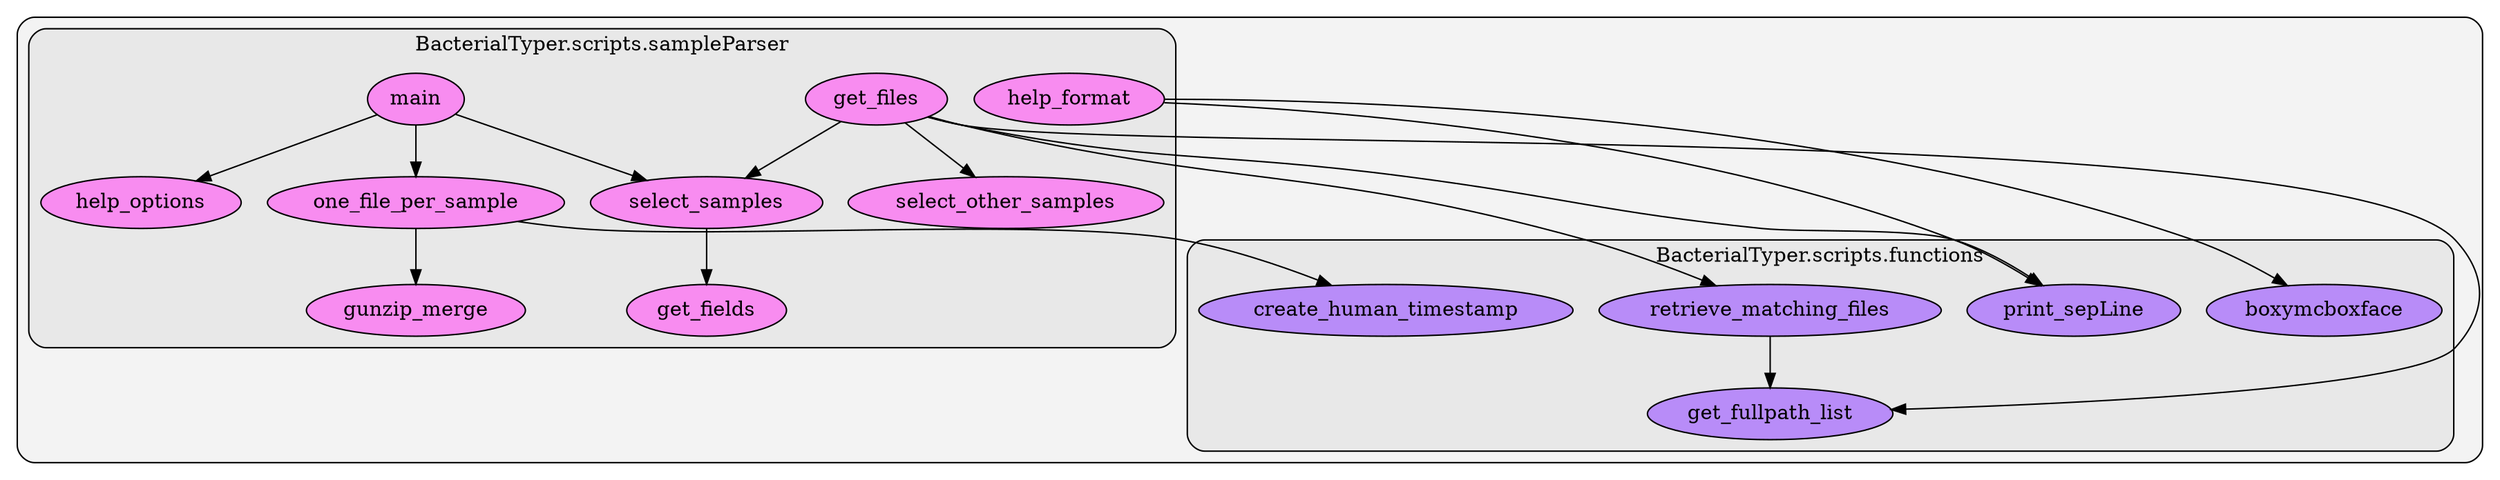 digraph G {
    graph [spilines=ortho, rankdir=TB, clusterrank="local"];
    subgraph cluster_G {

        graph [style="filled,rounded",fillcolor="#80808018", label=""];
        subgraph cluster_BacterialTyper__scripts__functions {

            graph [style="filled,rounded",fillcolor="#80808018", label="BacterialTyper.scripts.functions"];
        }
        subgraph cluster_BacterialTyper__scripts__functions {

            graph [style="filled,rounded",fillcolor="#80808018", label="BacterialTyper.scripts.functions"];
            BacterialTyper__scripts__functions__boxymcboxface [label="boxymcboxface", style="filled", fillcolor="#a365ffb2", fontcolor="#000000", group="33"];
        }
        subgraph cluster_BacterialTyper__scripts__functions {

            graph [style="filled,rounded",fillcolor="#80808018", label="BacterialTyper.scripts.functions"];
        }
        subgraph cluster_BacterialTyper__scripts__functions {

            graph [style="filled,rounded",fillcolor="#80808018", label="BacterialTyper.scripts.functions"];
        }
        subgraph cluster_BacterialTyper__scripts__functions {

            graph [style="filled,rounded",fillcolor="#80808018", label="BacterialTyper.scripts.functions"];
        }
        subgraph cluster_BacterialTyper__scripts__functions {

            graph [style="filled,rounded",fillcolor="#80808018", label="BacterialTyper.scripts.functions"];
        }
        subgraph cluster_BacterialTyper__scripts__functions {

            graph [style="filled,rounded",fillcolor="#80808018", label="BacterialTyper.scripts.functions"];
            BacterialTyper__scripts__functions__create_human_timestamp [label="create_human_timestamp", style="filled", fillcolor="#a365ffb2", fontcolor="#000000", group="33"];
        }
        subgraph cluster_BacterialTyper__scripts__functions {

            graph [style="filled,rounded",fillcolor="#80808018", label="BacterialTyper.scripts.functions"];
        }
        subgraph cluster_BacterialTyper__scripts__functions {

            graph [style="filled,rounded",fillcolor="#80808018", label="BacterialTyper.scripts.functions"];
        }
        subgraph cluster_BacterialTyper__scripts__functions {

            graph [style="filled,rounded",fillcolor="#80808018", label="BacterialTyper.scripts.functions"];
        }
        subgraph cluster_BacterialTyper__scripts__functions {

            graph [style="filled,rounded",fillcolor="#80808018", label="BacterialTyper.scripts.functions"];
        }
        subgraph cluster_BacterialTyper__scripts__functions {

            graph [style="filled,rounded",fillcolor="#80808018", label="BacterialTyper.scripts.functions"];
        }
        subgraph cluster_BacterialTyper__scripts__functions {

            graph [style="filled,rounded",fillcolor="#80808018", label="BacterialTyper.scripts.functions"];
        }
        subgraph cluster_BacterialTyper__scripts__functions {

            graph [style="filled,rounded",fillcolor="#80808018", label="BacterialTyper.scripts.functions"];
        }
        subgraph cluster_BacterialTyper__scripts__functions {

            graph [style="filled,rounded",fillcolor="#80808018", label="BacterialTyper.scripts.functions"];
            BacterialTyper__scripts__functions__get_fullpath_list [label="get_fullpath_list", style="filled", fillcolor="#a365ffb2", fontcolor="#000000", group="33"];
        }
        subgraph cluster_BacterialTyper__scripts__functions {

            graph [style="filled,rounded",fillcolor="#80808018", label="BacterialTyper.scripts.functions"];
        }
        subgraph cluster_BacterialTyper__scripts__functions {

            graph [style="filled,rounded",fillcolor="#80808018", label="BacterialTyper.scripts.functions"];
        }
        subgraph cluster_BacterialTyper__scripts__functions {

            graph [style="filled,rounded",fillcolor="#80808018", label="BacterialTyper.scripts.functions"];
        }
        subgraph cluster_BacterialTyper__scripts__functions {

            graph [style="filled,rounded",fillcolor="#80808018", label="BacterialTyper.scripts.functions"];
        }
        subgraph cluster_BacterialTyper__scripts__functions {

            graph [style="filled,rounded",fillcolor="#80808018", label="BacterialTyper.scripts.functions"];
        }
        subgraph cluster_BacterialTyper__scripts__functions {

            graph [style="filled,rounded",fillcolor="#80808018", label="BacterialTyper.scripts.functions"];
        }
        subgraph cluster_BacterialTyper__scripts__functions {

            graph [style="filled,rounded",fillcolor="#80808018", label="BacterialTyper.scripts.functions"];
        }
        subgraph cluster_BacterialTyper__scripts__functions {

            graph [style="filled,rounded",fillcolor="#80808018", label="BacterialTyper.scripts.functions"];
        }
        subgraph cluster_BacterialTyper__scripts__functions {

            graph [style="filled,rounded",fillcolor="#80808018", label="BacterialTyper.scripts.functions"];
        }
        subgraph cluster_BacterialTyper__scripts__functions {

            graph [style="filled,rounded",fillcolor="#80808018", label="BacterialTyper.scripts.functions"];
        }
        subgraph cluster_BacterialTyper__scripts__functions {

            graph [style="filled,rounded",fillcolor="#80808018", label="BacterialTyper.scripts.functions"];
        }
        subgraph cluster_BacterialTyper__scripts__functions {

            graph [style="filled,rounded",fillcolor="#80808018", label="BacterialTyper.scripts.functions"];
        }
        subgraph cluster_BacterialTyper__scripts__functions {

            graph [style="filled,rounded",fillcolor="#80808018", label="BacterialTyper.scripts.functions"];
            BacterialTyper__scripts__functions__print_sepLine [label="print_sepLine", style="filled", fillcolor="#a365ffb2", fontcolor="#000000", group="33"];
        }
        subgraph cluster_BacterialTyper__scripts__functions {

            graph [style="filled,rounded",fillcolor="#80808018", label="BacterialTyper.scripts.functions"];
        }
        subgraph cluster_BacterialTyper__scripts__functions {

            graph [style="filled,rounded",fillcolor="#80808018", label="BacterialTyper.scripts.functions"];
        }
        subgraph cluster_BacterialTyper__scripts__functions {

            graph [style="filled,rounded",fillcolor="#80808018", label="BacterialTyper.scripts.functions"];
        }
        subgraph cluster_BacterialTyper__scripts__functions {

            graph [style="filled,rounded",fillcolor="#80808018", label="BacterialTyper.scripts.functions"];
        }
        subgraph cluster_BacterialTyper__scripts__functions {

            graph [style="filled,rounded",fillcolor="#80808018", label="BacterialTyper.scripts.functions"];
        }
        subgraph cluster_BacterialTyper__scripts__functions {

            graph [style="filled,rounded",fillcolor="#80808018", label="BacterialTyper.scripts.functions"];
        }
        subgraph cluster_BacterialTyper__scripts__functions {

            graph [style="filled,rounded",fillcolor="#80808018", label="BacterialTyper.scripts.functions"];
            BacterialTyper__scripts__functions__retrieve_matching_files [label="retrieve_matching_files", style="filled", fillcolor="#a365ffb2", fontcolor="#000000", group="33"];
        }
        subgraph cluster_BacterialTyper__scripts__functions {

            graph [style="filled,rounded",fillcolor="#80808018", label="BacterialTyper.scripts.functions"];
        }
        subgraph cluster_BacterialTyper__scripts__functions {

            graph [style="filled,rounded",fillcolor="#80808018", label="BacterialTyper.scripts.functions"];
        }
        subgraph cluster_BacterialTyper__scripts__functions {

            graph [style="filled,rounded",fillcolor="#80808018", label="BacterialTyper.scripts.functions"];
        }
        subgraph cluster_BacterialTyper__scripts__functions {

            graph [style="filled,rounded",fillcolor="#80808018", label="BacterialTyper.scripts.functions"];
        }
        subgraph cluster_BacterialTyper__scripts__sampleParser {

            graph [style="filled,rounded",fillcolor="#80808018", label="BacterialTyper.scripts.sampleParser"];
            BacterialTyper__scripts__sampleParser__get_fields [label="get_fields", style="filled", fillcolor="#ff65f4b2", fontcolor="#000000", group="38"];
        }
        subgraph cluster_BacterialTyper__scripts__sampleParser {

            graph [style="filled,rounded",fillcolor="#80808018", label="BacterialTyper.scripts.sampleParser"];
            BacterialTyper__scripts__sampleParser__get_files [label="get_files", style="filled", fillcolor="#ff65f4b2", fontcolor="#000000", group="38"];
        }
        subgraph cluster_BacterialTyper__scripts__sampleParser {

            graph [style="filled,rounded",fillcolor="#80808018", label="BacterialTyper.scripts.sampleParser"];
            BacterialTyper__scripts__sampleParser__gunzip_merge [label="gunzip_merge", style="filled", fillcolor="#ff65f4b2", fontcolor="#000000", group="38"];
        }
        subgraph cluster_BacterialTyper__scripts__sampleParser {

            graph [style="filled,rounded",fillcolor="#80808018", label="BacterialTyper.scripts.sampleParser"];
            BacterialTyper__scripts__sampleParser__help_format [label="help_format", style="filled", fillcolor="#ff65f4b2", fontcolor="#000000", group="38"];
        }
        subgraph cluster_BacterialTyper__scripts__sampleParser {

            graph [style="filled,rounded",fillcolor="#80808018", label="BacterialTyper.scripts.sampleParser"];
            BacterialTyper__scripts__sampleParser__help_options [label="help_options", style="filled", fillcolor="#ff65f4b2", fontcolor="#000000", group="38"];
        }
        subgraph cluster_BacterialTyper__scripts__sampleParser {

            graph [style="filled,rounded",fillcolor="#80808018", label="BacterialTyper.scripts.sampleParser"];
            BacterialTyper__scripts__sampleParser__main [label="main", style="filled", fillcolor="#ff65f4b2", fontcolor="#000000", group="38"];
        }
        subgraph cluster_BacterialTyper__scripts__sampleParser {

            graph [style="filled,rounded",fillcolor="#80808018", label="BacterialTyper.scripts.sampleParser"];
            BacterialTyper__scripts__sampleParser__one_file_per_sample [label="one_file_per_sample", style="filled", fillcolor="#ff65f4b2", fontcolor="#000000", group="38"];
        }
        subgraph cluster_BacterialTyper__scripts__sampleParser {

            graph [style="filled,rounded",fillcolor="#80808018", label="BacterialTyper.scripts.sampleParser"];
            BacterialTyper__scripts__sampleParser__select_other_samples [label="select_other_samples", style="filled", fillcolor="#ff65f4b2", fontcolor="#000000", group="38"];
        }
        subgraph cluster_BacterialTyper__scripts__sampleParser {

            graph [style="filled,rounded",fillcolor="#80808018", label="BacterialTyper.scripts.sampleParser"];
            BacterialTyper__scripts__sampleParser__select_samples [label="select_samples", style="filled", fillcolor="#ff65f4b2", fontcolor="#000000", group="38"];
        }
    }
        BacterialTyper__scripts__functions__retrieve_matching_files -> BacterialTyper__scripts__functions__get_fullpath_list [style="solid", color="#000000"];
        BacterialTyper__scripts__sampleParser__help_format -> BacterialTyper__scripts__functions__print_sepLine [style="solid", color="#000000"];
        BacterialTyper__scripts__sampleParser__help_format -> BacterialTyper__scripts__functions__boxymcboxface [style="solid", color="#000000"];
        BacterialTyper__scripts__sampleParser__select_samples -> BacterialTyper__scripts__sampleParser__get_fields [style="solid", color="#000000"];
        BacterialTyper__scripts__sampleParser__one_file_per_sample -> BacterialTyper__scripts__sampleParser__gunzip_merge [style="solid", color="#000000"];
        BacterialTyper__scripts__sampleParser__one_file_per_sample -> BacterialTyper__scripts__functions__create_human_timestamp [style="solid", color="#000000"];
        BacterialTyper__scripts__sampleParser__get_files -> BacterialTyper__scripts__functions__retrieve_matching_files [style="solid", color="#000000"];
        BacterialTyper__scripts__sampleParser__get_files -> BacterialTyper__scripts__sampleParser__select_samples [style="solid", color="#000000"];
        BacterialTyper__scripts__sampleParser__get_files -> BacterialTyper__scripts__sampleParser__select_other_samples [style="solid", color="#000000"];
        BacterialTyper__scripts__sampleParser__get_files -> BacterialTyper__scripts__functions__get_fullpath_list [style="solid", color="#000000"];
        BacterialTyper__scripts__sampleParser__get_files -> BacterialTyper__scripts__functions__print_sepLine [style="solid", color="#000000"];
        BacterialTyper__scripts__sampleParser__main -> BacterialTyper__scripts__sampleParser__select_samples [style="solid", color="#000000"];
        BacterialTyper__scripts__sampleParser__main -> BacterialTyper__scripts__sampleParser__one_file_per_sample [style="solid", color="#000000"];
        BacterialTyper__scripts__sampleParser__main -> BacterialTyper__scripts__sampleParser__help_options [style="solid", color="#000000"];
    }
